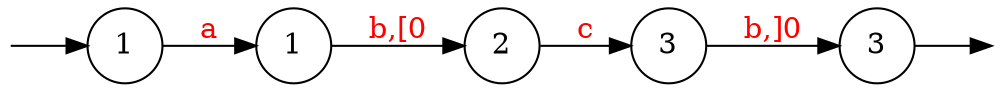digraph {
	node [shape=circle];
	Q0 [style=invisible, height=0, width=0, fixedsize=true];
	Q1 [style=invisible, height=0, width=0, fixedsize=true];
	graph [rankdir="LR"];
	4 [label=3];
	3 [label=3];
	0 [label=1];
	1 [label=1];
	2 [label=2];

	Q0 -> 0;

	4 -> Q1;
	0 -> 1  [label="a", fontcolor=red];
	2 -> 3  [label="c", fontcolor=red];
	1 -> 2  [label="b,[0", fontcolor=red];
	3 -> 4  [label="b,]0", fontcolor=red];
}
